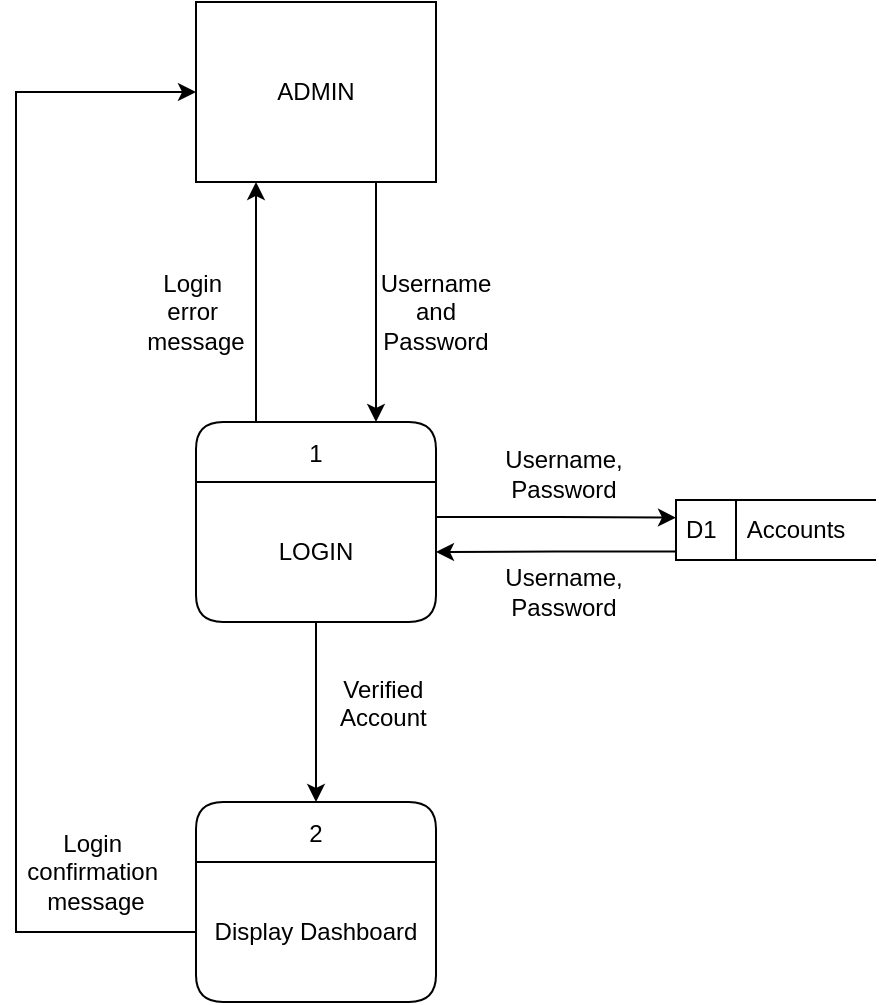 <mxfile version="24.4.0" type="device">
  <diagram name="Page-1" id="RnHXG6XdpAVj0lNkg6kS">
    <mxGraphModel dx="880" dy="532" grid="1" gridSize="10" guides="1" tooltips="1" connect="1" arrows="1" fold="1" page="1" pageScale="1" pageWidth="1100" pageHeight="850" math="0" shadow="0">
      <root>
        <mxCell id="0" />
        <mxCell id="1" parent="0" />
        <mxCell id="lvCPjjkiVzpjhAXA9py5-6" style="edgeStyle=orthogonalEdgeStyle;rounded=0;orthogonalLoop=1;jettySize=auto;html=1;exitX=0.25;exitY=0;exitDx=0;exitDy=0;entryX=0.25;entryY=1;entryDx=0;entryDy=0;" parent="1" source="lvCPjjkiVzpjhAXA9py5-2" target="lvCPjjkiVzpjhAXA9py5-3" edge="1">
          <mxGeometry relative="1" as="geometry" />
        </mxCell>
        <mxCell id="lvCPjjkiVzpjhAXA9py5-2" value="1" style="swimlane;fontStyle=0;childLayout=stackLayout;horizontal=1;startSize=30;fillColor=#ffffff;horizontalStack=0;resizeParent=1;resizeParentMax=0;resizeLast=0;collapsible=0;marginBottom=0;swimlaneFillColor=#ffffff;rounded=1;" parent="1" vertex="1">
          <mxGeometry x="400" y="250" width="120" height="100" as="geometry" />
        </mxCell>
        <mxCell id="lvCPjjkiVzpjhAXA9py5-1" value="LOGIN" style="text;html=1;align=center;verticalAlign=middle;whiteSpace=wrap;rounded=0;" parent="lvCPjjkiVzpjhAXA9py5-2" vertex="1">
          <mxGeometry y="30" width="120" height="70" as="geometry" />
        </mxCell>
        <mxCell id="lvCPjjkiVzpjhAXA9py5-4" style="edgeStyle=orthogonalEdgeStyle;rounded=0;orthogonalLoop=1;jettySize=auto;html=1;exitX=0.75;exitY=1;exitDx=0;exitDy=0;entryX=0.75;entryY=0;entryDx=0;entryDy=0;" parent="1" source="lvCPjjkiVzpjhAXA9py5-3" target="lvCPjjkiVzpjhAXA9py5-2" edge="1">
          <mxGeometry relative="1" as="geometry" />
        </mxCell>
        <mxCell id="lvCPjjkiVzpjhAXA9py5-3" value="ADMIN" style="html=1;dashed=0;whiteSpace=wrap;" parent="1" vertex="1">
          <mxGeometry x="400" y="40" width="120" height="90" as="geometry" />
        </mxCell>
        <mxCell id="lvCPjjkiVzpjhAXA9py5-5" value="Username&lt;div&gt;and&lt;br&gt;Password&lt;/div&gt;" style="text;html=1;align=center;verticalAlign=middle;whiteSpace=wrap;rounded=0;" parent="1" vertex="1">
          <mxGeometry x="490" y="170" width="60" height="50" as="geometry" />
        </mxCell>
        <mxCell id="lvCPjjkiVzpjhAXA9py5-7" value="Login&amp;nbsp;&lt;div&gt;error&amp;nbsp;&lt;/div&gt;&lt;div&gt;message&lt;/div&gt;" style="text;html=1;align=center;verticalAlign=middle;whiteSpace=wrap;rounded=0;" parent="1" vertex="1">
          <mxGeometry x="370" y="170" width="60" height="50" as="geometry" />
        </mxCell>
        <mxCell id="lvCPjjkiVzpjhAXA9py5-11" style="edgeStyle=orthogonalEdgeStyle;rounded=0;orthogonalLoop=1;jettySize=auto;html=1;entryX=1;entryY=0.5;entryDx=0;entryDy=0;exitX=-0.002;exitY=0.86;exitDx=0;exitDy=0;exitPerimeter=0;" parent="1" source="lvCPjjkiVzpjhAXA9py5-8" target="lvCPjjkiVzpjhAXA9py5-1" edge="1">
          <mxGeometry relative="1" as="geometry" />
        </mxCell>
        <mxCell id="lvCPjjkiVzpjhAXA9py5-8" value="D1" style="html=1;dashed=0;whiteSpace=wrap;shape=mxgraph.dfd.dataStoreID;align=left;spacingLeft=3;points=[[0,0],[0.5,0],[1,0],[0,0.5],[1,0.5],[0,1],[0.5,1],[1,1]];" parent="1" vertex="1">
          <mxGeometry x="640" y="289" width="100" height="30" as="geometry" />
        </mxCell>
        <mxCell id="lvCPjjkiVzpjhAXA9py5-9" value="Accounts" style="text;html=1;align=center;verticalAlign=middle;whiteSpace=wrap;rounded=0;" parent="1" vertex="1">
          <mxGeometry x="670" y="289" width="60" height="30" as="geometry" />
        </mxCell>
        <mxCell id="lvCPjjkiVzpjhAXA9py5-10" style="edgeStyle=orthogonalEdgeStyle;rounded=0;orthogonalLoop=1;jettySize=auto;html=1;exitX=1;exitY=0.25;exitDx=0;exitDy=0;entryX=0;entryY=0.294;entryDx=0;entryDy=0;entryPerimeter=0;" parent="1" source="lvCPjjkiVzpjhAXA9py5-1" target="lvCPjjkiVzpjhAXA9py5-8" edge="1">
          <mxGeometry relative="1" as="geometry">
            <mxPoint x="620" y="297.556" as="targetPoint" />
          </mxGeometry>
        </mxCell>
        <mxCell id="lvCPjjkiVzpjhAXA9py5-14" value="2" style="swimlane;fontStyle=0;childLayout=stackLayout;horizontal=1;startSize=30;fillColor=#ffffff;horizontalStack=0;resizeParent=1;resizeParentMax=0;resizeLast=0;collapsible=0;marginBottom=0;swimlaneFillColor=#ffffff;rounded=1;" parent="1" vertex="1">
          <mxGeometry x="400" y="440" width="120" height="100" as="geometry" />
        </mxCell>
        <mxCell id="lvCPjjkiVzpjhAXA9py5-15" value="Display Dashboard" style="text;html=1;align=center;verticalAlign=middle;whiteSpace=wrap;rounded=0;" parent="lvCPjjkiVzpjhAXA9py5-14" vertex="1">
          <mxGeometry y="30" width="120" height="70" as="geometry" />
        </mxCell>
        <mxCell id="lvCPjjkiVzpjhAXA9py5-16" style="edgeStyle=orthogonalEdgeStyle;rounded=0;orthogonalLoop=1;jettySize=auto;html=1;" parent="1" source="lvCPjjkiVzpjhAXA9py5-1" target="lvCPjjkiVzpjhAXA9py5-14" edge="1">
          <mxGeometry relative="1" as="geometry" />
        </mxCell>
        <mxCell id="lvCPjjkiVzpjhAXA9py5-18" value="&lt;div style=&quot;text-align: center;&quot;&gt;&lt;span style=&quot;background-color: initial;&quot;&gt;Verified&lt;br&gt;&lt;/span&gt;&lt;/div&gt;&lt;div style=&quot;text-align: center;&quot;&gt;&lt;span style=&quot;background-color: initial;&quot;&gt;Account&lt;/span&gt;&lt;/div&gt;" style="text;whiteSpace=wrap;html=1;" parent="1" vertex="1">
          <mxGeometry x="470" y="370" width="50" height="40" as="geometry" />
        </mxCell>
        <mxCell id="lvCPjjkiVzpjhAXA9py5-19" style="edgeStyle=orthogonalEdgeStyle;rounded=0;orthogonalLoop=1;jettySize=auto;html=1;entryX=0;entryY=0.5;entryDx=0;entryDy=0;" parent="1" source="lvCPjjkiVzpjhAXA9py5-15" target="lvCPjjkiVzpjhAXA9py5-3" edge="1">
          <mxGeometry relative="1" as="geometry">
            <Array as="points">
              <mxPoint x="310" y="505" />
              <mxPoint x="310" y="85" />
            </Array>
          </mxGeometry>
        </mxCell>
        <mxCell id="lvCPjjkiVzpjhAXA9py5-20" value="Login&amp;nbsp;&lt;div&gt;confirmation&amp;nbsp;&lt;/div&gt;&lt;div&gt;message&lt;/div&gt;" style="text;html=1;align=center;verticalAlign=middle;whiteSpace=wrap;rounded=0;" parent="1" vertex="1">
          <mxGeometry x="310" y="450" width="80" height="50" as="geometry" />
        </mxCell>
        <mxCell id="np8fw5zsWob5DhphGpc2-1" value="Username,&lt;div&gt;Password&lt;/div&gt;" style="text;html=1;align=center;verticalAlign=middle;whiteSpace=wrap;rounded=0;" parent="1" vertex="1">
          <mxGeometry x="529" y="251" width="110" height="50" as="geometry" />
        </mxCell>
        <mxCell id="np8fw5zsWob5DhphGpc2-2" value="Username,&lt;div&gt;Password&lt;/div&gt;" style="text;html=1;align=center;verticalAlign=middle;whiteSpace=wrap;rounded=0;" parent="1" vertex="1">
          <mxGeometry x="529" y="310" width="110" height="50" as="geometry" />
        </mxCell>
      </root>
    </mxGraphModel>
  </diagram>
</mxfile>
